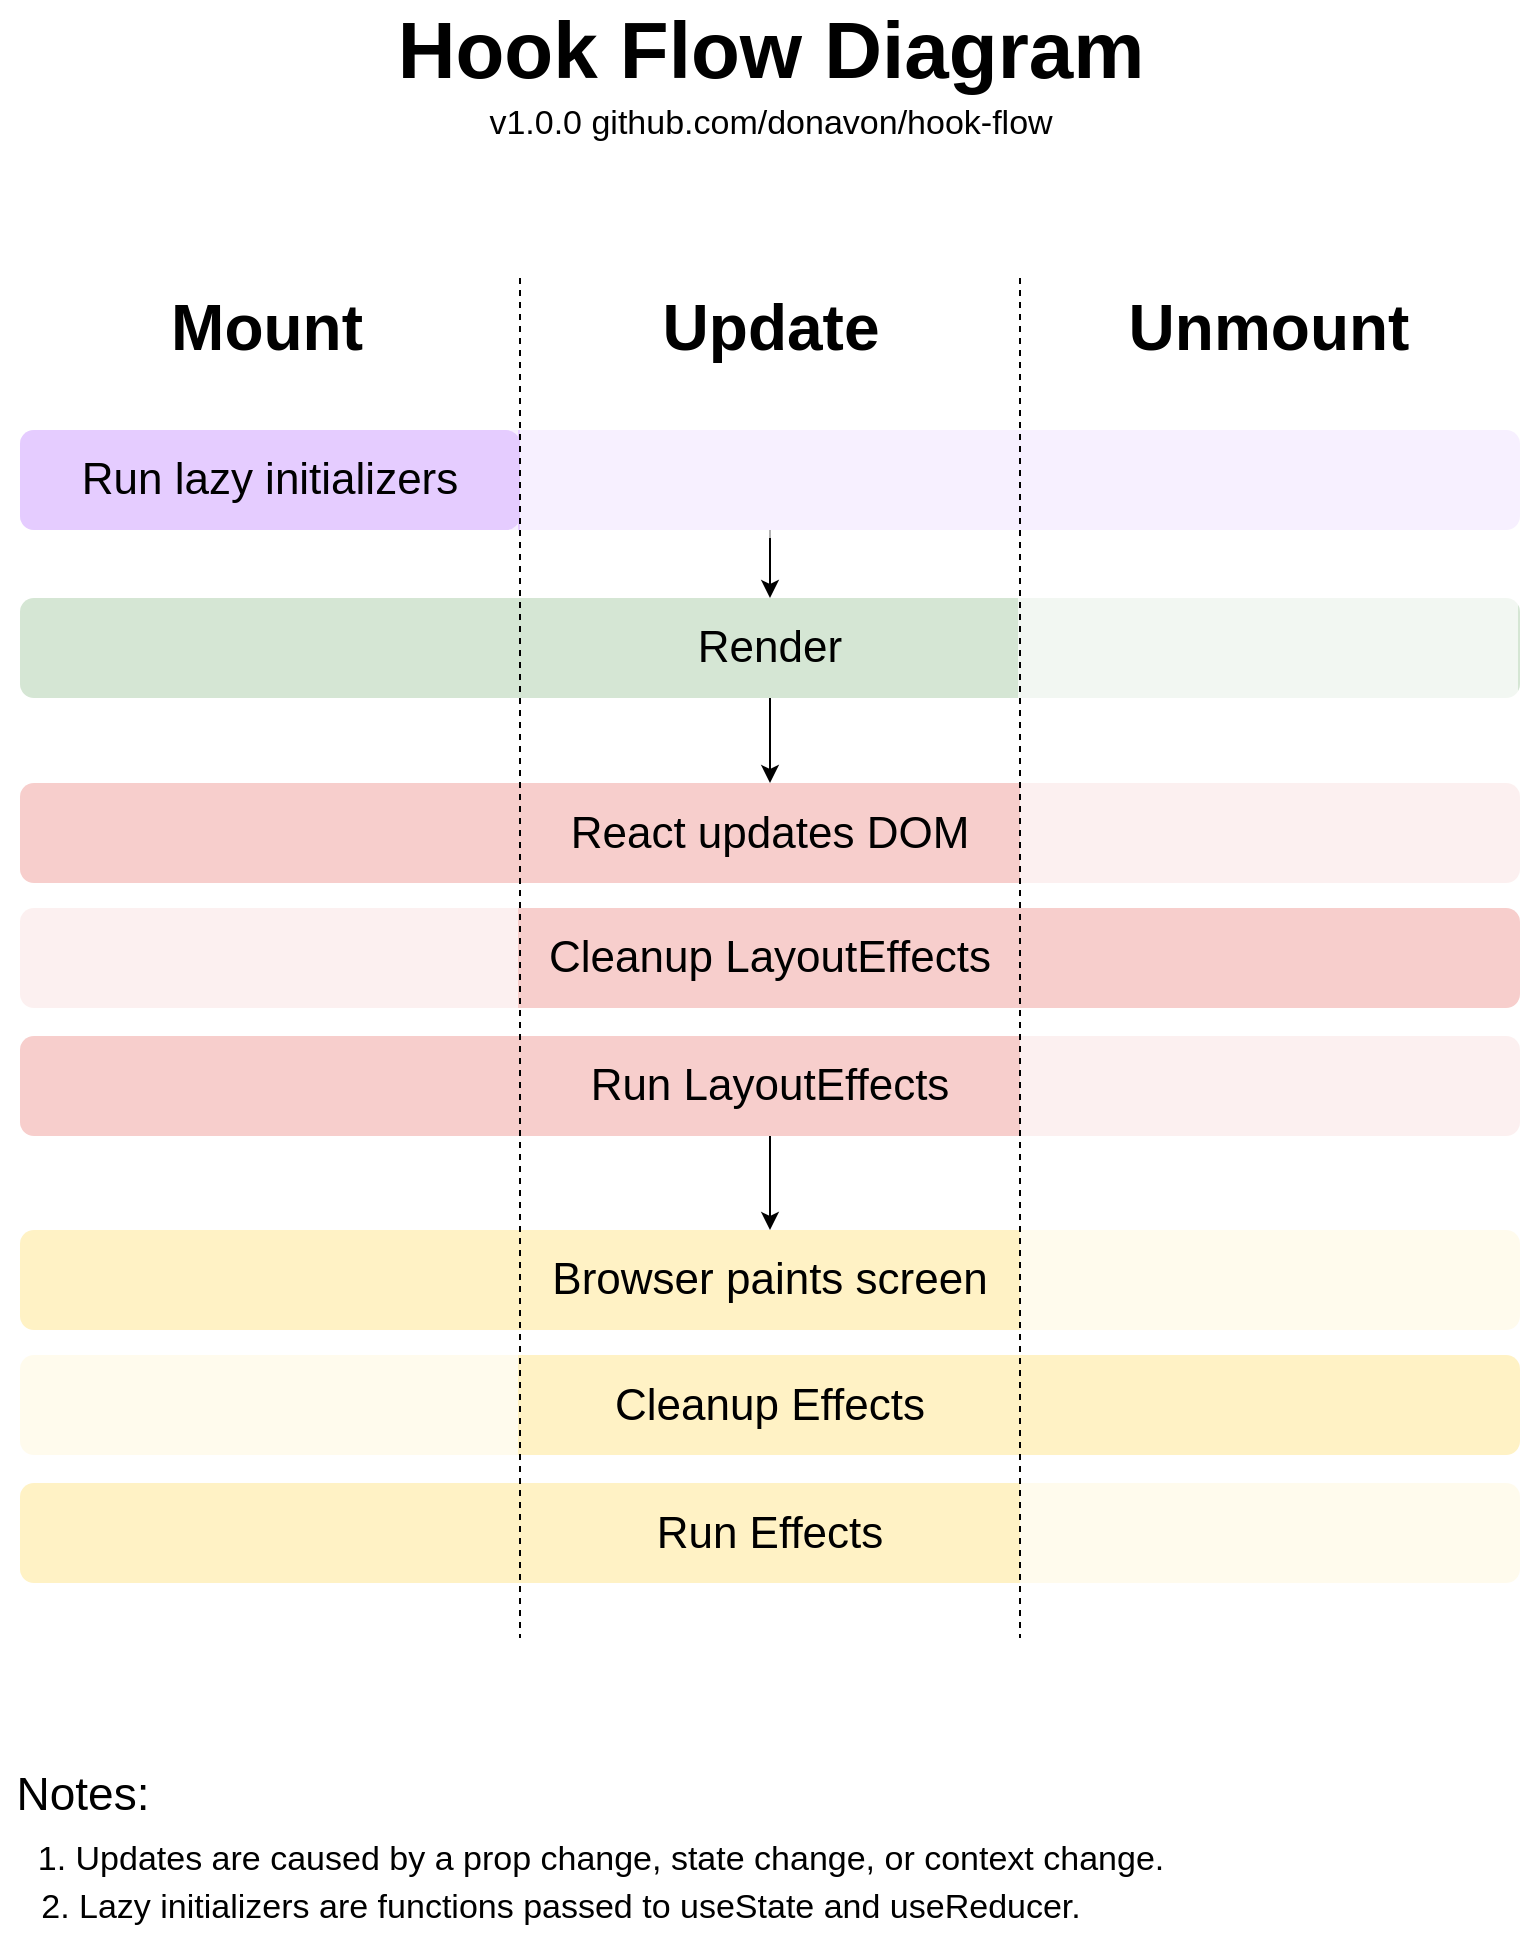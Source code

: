 <mxfile version="10.4.0" type="github"><diagram id="1f7LOVgMw23wa4iWRDQv" name="Page-1"><mxGraphModel dx="1505" dy="924" grid="1" gridSize="10" guides="1" tooltips="1" connect="1" arrows="1" fold="1" page="1" pageScale="1" pageWidth="850" pageHeight="1100" background="#FFFFFF" math="0" shadow="0"><root><mxCell id="0"/><mxCell id="1" parent="0"/><mxCell id="P9dzV_uxmLl55_uZoSnp-31" value="&lt;font size=&quot;1&quot;&gt;&lt;b style=&quot;font-size: 40px&quot;&gt;Hook Flow Diagram&lt;/b&gt;&lt;/font&gt;" style="text;html=1;resizable=0;autosize=1;align=center;verticalAlign=middle;points=[];fillColor=none;strokeColor=none;rounded=0;" parent="1" vertex="1"><mxGeometry x="230" y="50" width="390" height="30" as="geometry"/></mxCell><mxCell id="eATNRp91KAeAuzyoPof7-5" value="&lt;div style=&quot;text-align: left&quot;&gt;&lt;span&gt;2. Lazy initializers are functions passed to useState and useReducer.&lt;/span&gt;&lt;/div&gt;" style="text;html=1;resizable=0;autosize=1;align=center;verticalAlign=middle;points=[];fillColor=none;strokeColor=none;rounded=0;fontSize=17;" parent="1" vertex="1"><mxGeometry x="50" y="980" width="540" height="30" as="geometry"/></mxCell><mxCell id="wlTrHq-hXa-ltnFN4co9-39" style="edgeStyle=orthogonalEdgeStyle;rounded=0;orthogonalLoop=1;jettySize=auto;html=1;exitX=0.5;exitY=1;exitDx=0;exitDy=0;entryX=0.5;entryY=0;entryDx=0;entryDy=0;fontSize=32;" edge="1" parent="1" source="eATNRp91KAeAuzyoPof7-12" target="wlTrHq-hXa-ltnFN4co9-17"><mxGeometry relative="1" as="geometry"/></mxCell><mxCell id="eATNRp91KAeAuzyoPof7-12" value="&lt;font style=&quot;font-size: 22px&quot;&gt;Render&lt;/font&gt;" style="rounded=1;whiteSpace=wrap;html=1;absoluteArcSize=1;arcSize=14;strokeWidth=2;fontSize=17;fillColor=#d5e6d4;strokeColor=none;" parent="1" vertex="1"><mxGeometry x="50" y="340" width="750" height="50" as="geometry"/></mxCell><mxCell id="eATNRp91KAeAuzyoPof7-39" value="v1.0.0 github.com/donavon/hook-flow&lt;br&gt;" style="text;html=1;resizable=0;autosize=1;align=center;verticalAlign=middle;points=[];fillColor=none;strokeColor=none;rounded=0;fontSize=17;" parent="1" vertex="1"><mxGeometry x="275" y="88" width="300" height="30" as="geometry"/></mxCell><mxCell id="wlTrHq-hXa-ltnFN4co9-2" value="&lt;div style=&quot;text-align: left&quot;&gt;&lt;span&gt;1. Updates are caused by a prop change, state change, or context change.&lt;/span&gt;&lt;/div&gt;" style="text;html=1;resizable=0;autosize=1;align=center;verticalAlign=middle;points=[];fillColor=none;strokeColor=none;rounded=0;fontSize=17;" vertex="1" parent="1"><mxGeometry x="50" y="956" width="580" height="30" as="geometry"/></mxCell><mxCell id="wlTrHq-hXa-ltnFN4co9-13" value="" style="whiteSpace=wrap;html=1;strokeColor=none;fillColor=#FFFFFF;fontSize=17;opacity=70;" vertex="1" parent="1"><mxGeometry x="549" y="334" width="250" height="61" as="geometry"/></mxCell><mxCell id="wlTrHq-hXa-ltnFN4co9-15" value="&lt;font style=&quot;font-size: 32px;&quot;&gt;Unmount&lt;/font&gt;" style="text;html=1;resizable=0;autosize=1;align=center;verticalAlign=middle;points=[];fillColor=none;strokeColor=none;rounded=0;fontSize=32;opacity=70;fontStyle=1" vertex="1" parent="1"><mxGeometry x="624" y="190" width="100" height="30" as="geometry"/></mxCell><mxCell id="wlTrHq-hXa-ltnFN4co9-16" value="&lt;font style=&quot;font-size: 32px;&quot;&gt;Mount&lt;/font&gt;" style="text;html=1;resizable=0;autosize=1;align=center;verticalAlign=middle;points=[];fillColor=none;strokeColor=none;rounded=0;fontSize=32;opacity=70;fontStyle=1" vertex="1" parent="1"><mxGeometry x="133" y="190" width="80" height="30" as="geometry"/></mxCell><mxCell id="wlTrHq-hXa-ltnFN4co9-17" value="&lt;font style=&quot;font-size: 22px&quot;&gt;React updates DOM&lt;/font&gt;" style="rounded=1;whiteSpace=wrap;html=1;absoluteArcSize=1;arcSize=14;strokeWidth=2;fontSize=17;fillColor=#f7cecc;strokeColor=none;" vertex="1" parent="1"><mxGeometry x="50" y="432.5" width="750" height="50" as="geometry"/></mxCell><mxCell id="wlTrHq-hXa-ltnFN4co9-19" value="" style="whiteSpace=wrap;html=1;strokeColor=none;fillColor=#FFFFFF;fontSize=17;opacity=70;" vertex="1" parent="1"><mxGeometry x="550" y="426.5" width="250" height="61" as="geometry"/></mxCell><mxCell id="wlTrHq-hXa-ltnFN4co9-20" value="&lt;font style=&quot;font-size: 22px&quot;&gt;Cleanup LayoutEffects&lt;/font&gt;" style="rounded=1;whiteSpace=wrap;html=1;absoluteArcSize=1;arcSize=14;strokeWidth=2;fontSize=17;fillColor=#f7cecc;strokeColor=none;" vertex="1" parent="1"><mxGeometry x="50" y="495" width="750" height="50" as="geometry"/></mxCell><mxCell id="wlTrHq-hXa-ltnFN4co9-21" value="" style="whiteSpace=wrap;html=1;strokeColor=none;fillColor=#FFFFFF;fontSize=17;opacity=70;" vertex="1" parent="1"><mxGeometry x="49" y="490" width="250" height="61" as="geometry"/></mxCell><mxCell id="wlTrHq-hXa-ltnFN4co9-41" style="edgeStyle=orthogonalEdgeStyle;rounded=0;orthogonalLoop=1;jettySize=auto;html=1;exitX=0.5;exitY=1;exitDx=0;exitDy=0;entryX=0.5;entryY=0;entryDx=0;entryDy=0;fontSize=32;" edge="1" parent="1" source="wlTrHq-hXa-ltnFN4co9-23" target="wlTrHq-hXa-ltnFN4co9-30"><mxGeometry relative="1" as="geometry"/></mxCell><mxCell id="wlTrHq-hXa-ltnFN4co9-23" value="&lt;font style=&quot;font-size: 22px&quot;&gt;Run LayoutEffects&lt;/font&gt;" style="rounded=1;whiteSpace=wrap;html=1;absoluteArcSize=1;arcSize=14;strokeWidth=2;fontSize=17;fillColor=#f7cecc;strokeColor=none;" vertex="1" parent="1"><mxGeometry x="50" y="559" width="750" height="50" as="geometry"/></mxCell><mxCell id="wlTrHq-hXa-ltnFN4co9-25" value="" style="whiteSpace=wrap;html=1;strokeColor=none;fillColor=#FFFFFF;fontSize=17;opacity=70;" vertex="1" parent="1"><mxGeometry x="550" y="553" width="250" height="61" as="geometry"/></mxCell><mxCell id="wlTrHq-hXa-ltnFN4co9-40" style="edgeStyle=orthogonalEdgeStyle;rounded=0;orthogonalLoop=1;jettySize=auto;html=1;exitX=0.5;exitY=1;exitDx=0;exitDy=0;entryX=0.5;entryY=0;entryDx=0;entryDy=0;fontSize=32;" edge="1" parent="1" source="wlTrHq-hXa-ltnFN4co9-26" target="eATNRp91KAeAuzyoPof7-12"><mxGeometry relative="1" as="geometry"/></mxCell><mxCell id="wlTrHq-hXa-ltnFN4co9-26" value="" style="rounded=1;whiteSpace=wrap;html=1;absoluteArcSize=1;arcSize=14;strokeWidth=2;fontSize=17;fillColor=#E5CCFF;strokeColor=none;" vertex="1" parent="1"><mxGeometry x="50" y="256" width="750" height="50" as="geometry"/></mxCell><mxCell id="wlTrHq-hXa-ltnFN4co9-27" value="" style="whiteSpace=wrap;html=1;strokeColor=none;fillColor=#FFFFFF;fontSize=17;opacity=70;" vertex="1" parent="1"><mxGeometry x="49" y="251" width="250" height="61" as="geometry"/></mxCell><mxCell id="wlTrHq-hXa-ltnFN4co9-28" value="" style="whiteSpace=wrap;html=1;strokeColor=none;fillColor=#FFFFFF;fontSize=17;opacity=70;" vertex="1" parent="1"><mxGeometry x="300" y="249" width="500" height="61" as="geometry"/></mxCell><mxCell id="wlTrHq-hXa-ltnFN4co9-29" value="&lt;font style=&quot;font-size: 22px&quot;&gt;Run lazy initializers&lt;/font&gt;" style="rounded=1;whiteSpace=wrap;html=1;absoluteArcSize=1;arcSize=14;strokeWidth=2;fontSize=17;fillColor=#E5CCFF;strokeColor=none;" vertex="1" parent="1"><mxGeometry x="50" y="256" width="250" height="50" as="geometry"/></mxCell><mxCell id="wlTrHq-hXa-ltnFN4co9-30" value="&lt;font style=&quot;font-size: 22px&quot;&gt;Browser paints screen&lt;/font&gt;" style="rounded=1;whiteSpace=wrap;html=1;absoluteArcSize=1;arcSize=14;strokeWidth=2;fontSize=17;fillColor=#fff2c5;strokeColor=none;" vertex="1" parent="1"><mxGeometry x="50" y="656" width="750" height="50" as="geometry"/></mxCell><mxCell id="wlTrHq-hXa-ltnFN4co9-32" value="" style="whiteSpace=wrap;html=1;strokeColor=none;fillColor=#FFFFFF;fontSize=17;opacity=70;" vertex="1" parent="1"><mxGeometry x="550" y="650" width="250" height="61" as="geometry"/></mxCell><mxCell id="wlTrHq-hXa-ltnFN4co9-33" value="&lt;font style=&quot;font-size: 22px&quot;&gt;Cleanup Effects&lt;/font&gt;" style="rounded=1;whiteSpace=wrap;html=1;absoluteArcSize=1;arcSize=14;strokeWidth=2;fontSize=17;fillColor=#fff2c5;strokeColor=none;" vertex="1" parent="1"><mxGeometry x="50" y="718.5" width="750" height="50" as="geometry"/></mxCell><mxCell id="wlTrHq-hXa-ltnFN4co9-34" value="" style="whiteSpace=wrap;html=1;strokeColor=none;fillColor=#FFFFFF;fontSize=17;opacity=70;" vertex="1" parent="1"><mxGeometry x="49" y="713.5" width="250" height="61" as="geometry"/></mxCell><mxCell id="wlTrHq-hXa-ltnFN4co9-36" value="&lt;font style=&quot;font-size: 22px&quot;&gt;Run Effects&lt;/font&gt;" style="rounded=1;whiteSpace=wrap;html=1;absoluteArcSize=1;arcSize=14;strokeWidth=2;fontSize=17;fillColor=#fff2c5;strokeColor=none;" vertex="1" parent="1"><mxGeometry x="50" y="782.5" width="750" height="50" as="geometry"/></mxCell><mxCell id="wlTrHq-hXa-ltnFN4co9-37" value="" style="whiteSpace=wrap;html=1;strokeColor=none;fillColor=#FFFFFF;fontSize=17;opacity=70;" vertex="1" parent="1"><mxGeometry x="550" y="776.5" width="250" height="61" as="geometry"/></mxCell><mxCell id="wlTrHq-hXa-ltnFN4co9-42" value="" style="endArrow=none;dashed=1;html=1;fontSize=32;" edge="1" parent="1"><mxGeometry width="50" height="50" relative="1" as="geometry"><mxPoint x="300" y="180" as="sourcePoint"/><mxPoint x="300" y="860" as="targetPoint"/></mxGeometry></mxCell><mxCell id="wlTrHq-hXa-ltnFN4co9-43" value="" style="endArrow=none;dashed=1;html=1;fontSize=32;" edge="1" parent="1"><mxGeometry width="50" height="50" relative="1" as="geometry"><mxPoint x="550" y="180" as="sourcePoint"/><mxPoint x="550" y="860" as="targetPoint"/></mxGeometry></mxCell><mxCell id="wlTrHq-hXa-ltnFN4co9-44" value="&lt;font style=&quot;font-size: 32px&quot;&gt;Update&lt;/font&gt;" style="text;html=1;resizable=0;autosize=1;align=center;verticalAlign=middle;points=[];fillColor=none;strokeColor=none;rounded=0;fontSize=32;opacity=70;fontStyle=1" vertex="1" parent="1"><mxGeometry x="364.5" y="185" width="120" height="40" as="geometry"/></mxCell><mxCell id="wlTrHq-hXa-ltnFN4co9-45" value="&lt;font style=&quot;font-size: 23px&quot;&gt;Notes:&lt;/font&gt;" style="text;html=1;resizable=0;autosize=1;align=center;verticalAlign=middle;points=[];fillColor=none;strokeColor=none;rounded=0;fontSize=32;opacity=70;" vertex="1" parent="1"><mxGeometry x="40.5" y="910" width="80" height="50" as="geometry"/></mxCell></root></mxGraphModel></diagram></mxfile>